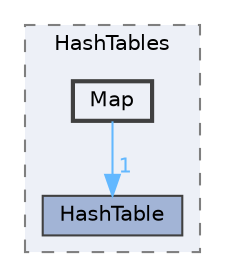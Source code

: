 digraph "src/OpenFOAM/containers/HashTables/Map"
{
 // LATEX_PDF_SIZE
  bgcolor="transparent";
  edge [fontname=Helvetica,fontsize=10,labelfontname=Helvetica,labelfontsize=10];
  node [fontname=Helvetica,fontsize=10,shape=box,height=0.2,width=0.4];
  compound=true
  subgraph clusterdir_46dbcbff8acc0ae94a21b2306d4033de {
    graph [ bgcolor="#edf0f7", pencolor="grey50", label="HashTables", fontname=Helvetica,fontsize=10 style="filled,dashed", URL="dir_46dbcbff8acc0ae94a21b2306d4033de.html",tooltip=""]
  dir_dcde9bf13ea0c61e93d77318a0380b7d [label="HashTable", fillcolor="#a2b4d6", color="grey25", style="filled", URL="dir_dcde9bf13ea0c61e93d77318a0380b7d.html",tooltip=""];
  dir_b3412b905c0ae5090c3c1102e09cbfa0 [label="Map", fillcolor="#edf0f7", color="grey25", style="filled,bold", URL="dir_b3412b905c0ae5090c3c1102e09cbfa0.html",tooltip=""];
  }
  dir_b3412b905c0ae5090c3c1102e09cbfa0->dir_dcde9bf13ea0c61e93d77318a0380b7d [headlabel="1", labeldistance=1.5 headhref="dir_002293_001705.html" href="dir_002293_001705.html" color="steelblue1" fontcolor="steelblue1"];
}
